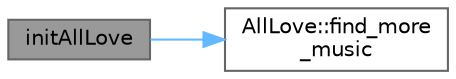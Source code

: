digraph "initAllLove"
{
 // LATEX_PDF_SIZE
  bgcolor="transparent";
  edge [fontname=Helvetica,fontsize=10,labelfontname=Helvetica,labelfontsize=10];
  node [fontname=Helvetica,fontsize=10,shape=box,height=0.2,width=0.4];
  rankdir="LR";
  Node1 [id="Node000001",label="initAllLove",height=0.2,width=0.4,color="gray40", fillcolor="grey60", style="filled", fontcolor="black",tooltip="初始化收藏音乐控件"];
  Node1 -> Node2 [id="edge1_Node000001_Node000002",color="steelblue1",style="solid",tooltip=" "];
  Node2 [id="Node000002",label="AllLove::find_more\l_music",height=0.2,width=0.4,color="grey40", fillcolor="white", style="filled",URL="$class_all_love.html#aa23356daca3ed71116d6ae55df2991f4",tooltip="搜索更多音乐信号"];
}
